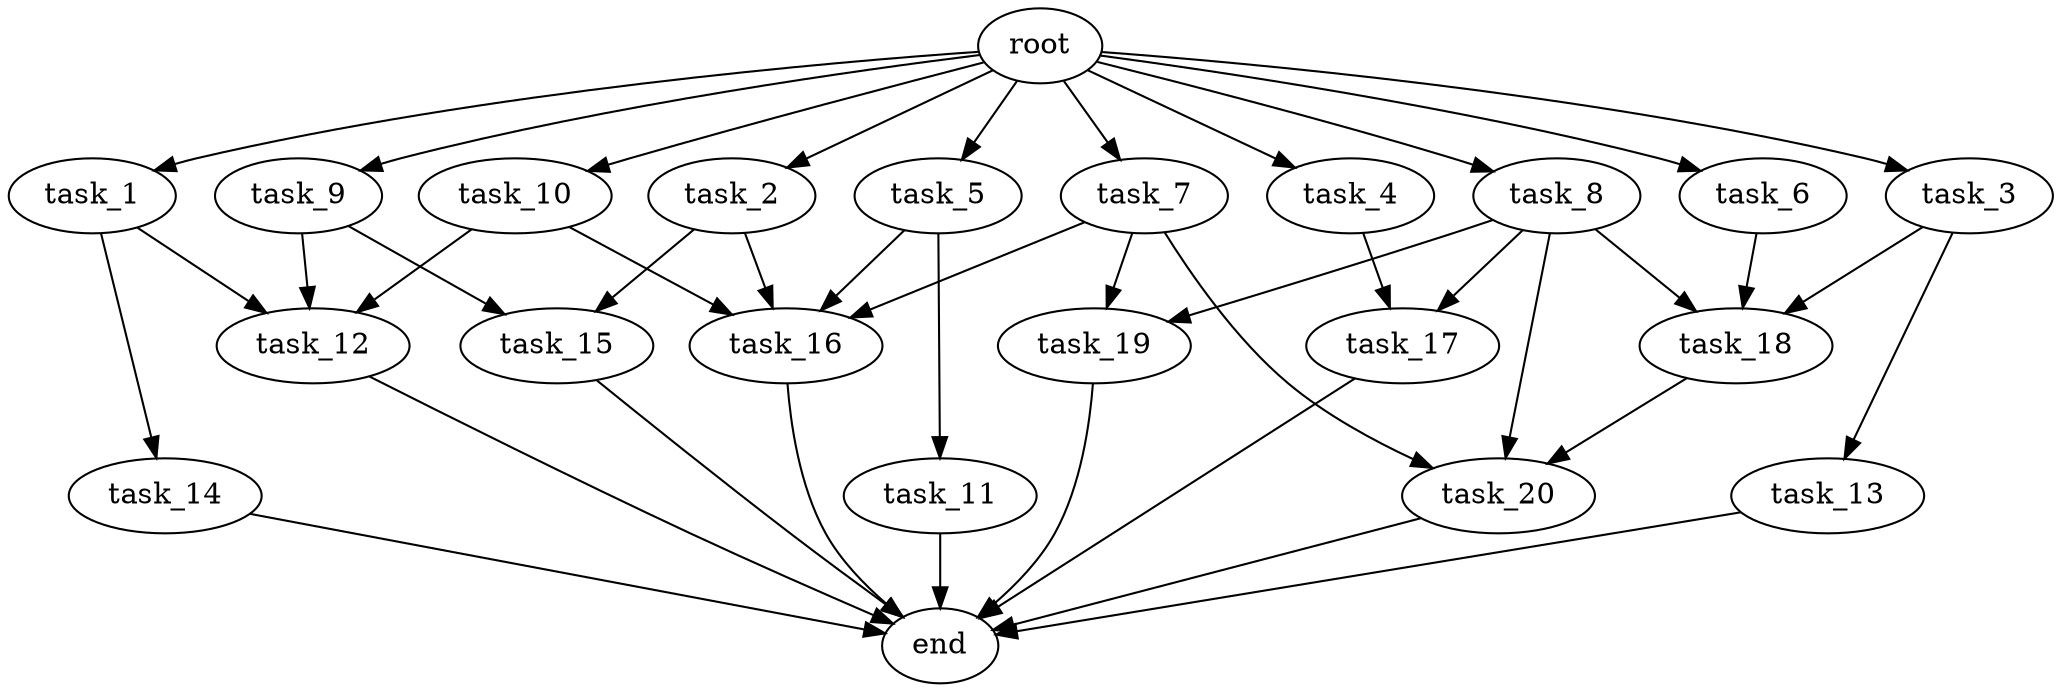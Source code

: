 digraph G {
  root [size="0.000000e+00"];
  task_1 [size="2.605957e+09"];
  task_2 [size="6.813442e+10"];
  task_3 [size="6.806713e+10"];
  task_4 [size="3.942304e+10"];
  task_5 [size="5.903795e+10"];
  task_6 [size="9.512247e+10"];
  task_7 [size="8.369935e+10"];
  task_8 [size="1.538601e+10"];
  task_9 [size="8.115513e+09"];
  task_10 [size="8.307162e+10"];
  task_11 [size="6.595734e+10"];
  task_12 [size="4.541101e+10"];
  task_13 [size="9.552060e+10"];
  task_14 [size="5.942448e+10"];
  task_15 [size="5.904780e+08"];
  task_16 [size="9.697735e+10"];
  task_17 [size="6.562071e+10"];
  task_18 [size="9.509009e+10"];
  task_19 [size="3.249830e+10"];
  task_20 [size="7.315721e+10"];
  end [size="0.000000e+00"];

  root -> task_1 [size="1.000000e-12"];
  root -> task_2 [size="1.000000e-12"];
  root -> task_3 [size="1.000000e-12"];
  root -> task_4 [size="1.000000e-12"];
  root -> task_5 [size="1.000000e-12"];
  root -> task_6 [size="1.000000e-12"];
  root -> task_7 [size="1.000000e-12"];
  root -> task_8 [size="1.000000e-12"];
  root -> task_9 [size="1.000000e-12"];
  root -> task_10 [size="1.000000e-12"];
  task_1 -> task_12 [size="1.513700e+08"];
  task_1 -> task_14 [size="5.942448e+08"];
  task_2 -> task_15 [size="2.952390e+06"];
  task_2 -> task_16 [size="2.424434e+08"];
  task_3 -> task_13 [size="9.552060e+08"];
  task_3 -> task_18 [size="3.169670e+08"];
  task_4 -> task_17 [size="3.281036e+08"];
  task_5 -> task_11 [size="6.595734e+08"];
  task_5 -> task_16 [size="2.424434e+08"];
  task_6 -> task_18 [size="3.169670e+08"];
  task_7 -> task_16 [size="2.424434e+08"];
  task_7 -> task_19 [size="1.624915e+08"];
  task_7 -> task_20 [size="2.438574e+08"];
  task_8 -> task_17 [size="3.281036e+08"];
  task_8 -> task_18 [size="3.169670e+08"];
  task_8 -> task_19 [size="1.624915e+08"];
  task_8 -> task_20 [size="2.438574e+08"];
  task_9 -> task_12 [size="1.513700e+08"];
  task_9 -> task_15 [size="2.952390e+06"];
  task_10 -> task_12 [size="1.513700e+08"];
  task_10 -> task_16 [size="2.424434e+08"];
  task_11 -> end [size="1.000000e-12"];
  task_12 -> end [size="1.000000e-12"];
  task_13 -> end [size="1.000000e-12"];
  task_14 -> end [size="1.000000e-12"];
  task_15 -> end [size="1.000000e-12"];
  task_16 -> end [size="1.000000e-12"];
  task_17 -> end [size="1.000000e-12"];
  task_18 -> task_20 [size="2.438574e+08"];
  task_19 -> end [size="1.000000e-12"];
  task_20 -> end [size="1.000000e-12"];
}
